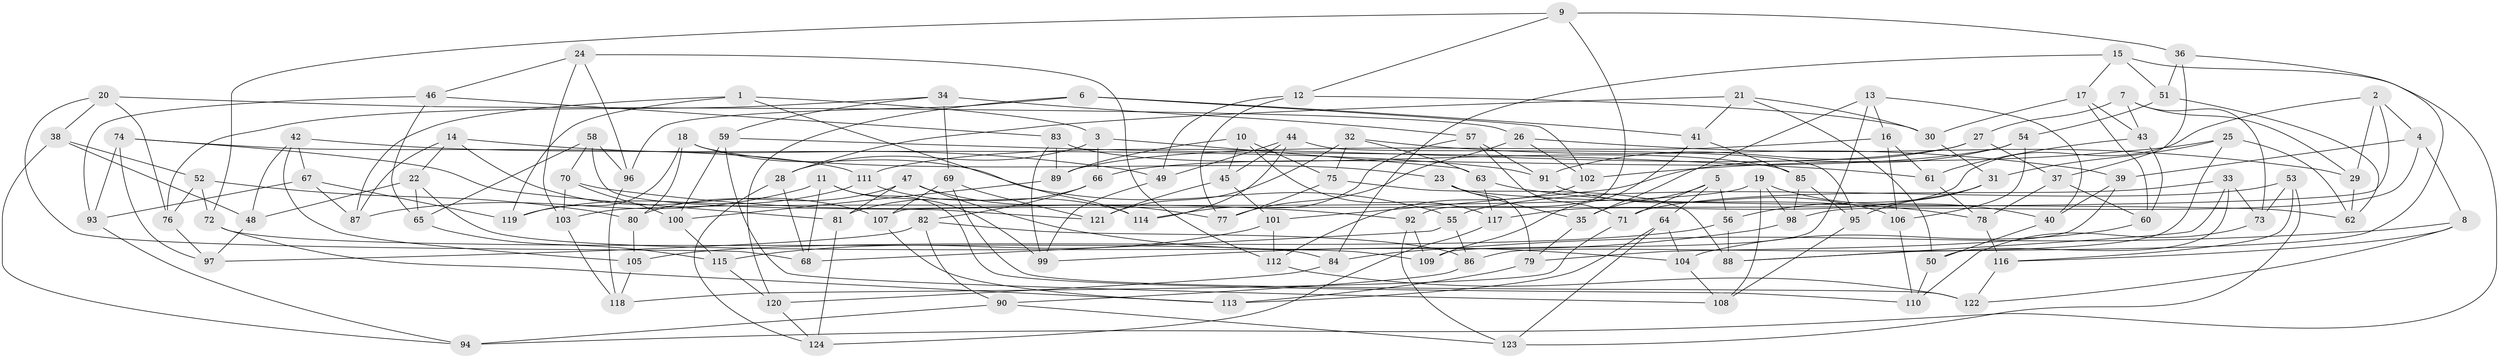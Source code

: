 // Generated by graph-tools (version 1.1) at 2025/26/03/09/25 03:26:58]
// undirected, 124 vertices, 248 edges
graph export_dot {
graph [start="1"]
  node [color=gray90,style=filled];
  1;
  2;
  3;
  4;
  5;
  6;
  7;
  8;
  9;
  10;
  11;
  12;
  13;
  14;
  15;
  16;
  17;
  18;
  19;
  20;
  21;
  22;
  23;
  24;
  25;
  26;
  27;
  28;
  29;
  30;
  31;
  32;
  33;
  34;
  35;
  36;
  37;
  38;
  39;
  40;
  41;
  42;
  43;
  44;
  45;
  46;
  47;
  48;
  49;
  50;
  51;
  52;
  53;
  54;
  55;
  56;
  57;
  58;
  59;
  60;
  61;
  62;
  63;
  64;
  65;
  66;
  67;
  68;
  69;
  70;
  71;
  72;
  73;
  74;
  75;
  76;
  77;
  78;
  79;
  80;
  81;
  82;
  83;
  84;
  85;
  86;
  87;
  88;
  89;
  90;
  91;
  92;
  93;
  94;
  95;
  96;
  97;
  98;
  99;
  100;
  101;
  102;
  103;
  104;
  105;
  106;
  107;
  108;
  109;
  110;
  111;
  112;
  113;
  114;
  115;
  116;
  117;
  118;
  119;
  120;
  121;
  122;
  123;
  124;
  1 -- 3;
  1 -- 119;
  1 -- 114;
  1 -- 87;
  2 -- 107;
  2 -- 4;
  2 -- 29;
  2 -- 117;
  3 -- 63;
  3 -- 66;
  3 -- 28;
  4 -- 39;
  4 -- 8;
  4 -- 98;
  5 -- 64;
  5 -- 56;
  5 -- 35;
  5 -- 71;
  6 -- 120;
  6 -- 96;
  6 -- 102;
  6 -- 41;
  7 -- 27;
  7 -- 73;
  7 -- 29;
  7 -- 43;
  8 -- 84;
  8 -- 116;
  8 -- 122;
  9 -- 72;
  9 -- 36;
  9 -- 92;
  9 -- 12;
  10 -- 45;
  10 -- 75;
  10 -- 89;
  10 -- 117;
  11 -- 99;
  11 -- 68;
  11 -- 110;
  11 -- 87;
  12 -- 77;
  12 -- 30;
  12 -- 49;
  13 -- 109;
  13 -- 16;
  13 -- 35;
  13 -- 40;
  14 -- 87;
  14 -- 22;
  14 -- 107;
  14 -- 49;
  15 -- 84;
  15 -- 51;
  15 -- 94;
  15 -- 17;
  16 -- 106;
  16 -- 61;
  16 -- 89;
  17 -- 30;
  17 -- 43;
  17 -- 60;
  18 -- 23;
  18 -- 80;
  18 -- 119;
  18 -- 55;
  19 -- 108;
  19 -- 98;
  19 -- 103;
  19 -- 40;
  20 -- 68;
  20 -- 26;
  20 -- 38;
  20 -- 76;
  21 -- 50;
  21 -- 30;
  21 -- 41;
  21 -- 28;
  22 -- 48;
  22 -- 109;
  22 -- 65;
  23 -- 79;
  23 -- 62;
  23 -- 35;
  24 -- 112;
  24 -- 46;
  24 -- 96;
  24 -- 103;
  25 -- 102;
  25 -- 31;
  25 -- 86;
  25 -- 62;
  26 -- 77;
  26 -- 29;
  26 -- 102;
  27 -- 91;
  27 -- 37;
  27 -- 111;
  28 -- 124;
  28 -- 68;
  29 -- 62;
  30 -- 31;
  31 -- 56;
  31 -- 95;
  32 -- 75;
  32 -- 39;
  32 -- 63;
  32 -- 121;
  33 -- 71;
  33 -- 88;
  33 -- 73;
  33 -- 50;
  34 -- 76;
  34 -- 57;
  34 -- 59;
  34 -- 69;
  35 -- 79;
  36 -- 51;
  36 -- 37;
  36 -- 88;
  37 -- 78;
  37 -- 60;
  38 -- 48;
  38 -- 52;
  38 -- 94;
  39 -- 40;
  39 -- 79;
  40 -- 50;
  41 -- 109;
  41 -- 85;
  42 -- 67;
  42 -- 48;
  42 -- 91;
  42 -- 105;
  43 -- 61;
  43 -- 60;
  44 -- 95;
  44 -- 49;
  44 -- 45;
  44 -- 114;
  45 -- 121;
  45 -- 101;
  46 -- 65;
  46 -- 83;
  46 -- 93;
  47 -- 81;
  47 -- 104;
  47 -- 77;
  47 -- 80;
  48 -- 97;
  49 -- 99;
  50 -- 110;
  51 -- 54;
  51 -- 62;
  52 -- 72;
  52 -- 80;
  52 -- 76;
  53 -- 55;
  53 -- 123;
  53 -- 116;
  53 -- 73;
  54 -- 66;
  54 -- 101;
  54 -- 106;
  55 -- 86;
  55 -- 68;
  56 -- 105;
  56 -- 88;
  57 -- 114;
  57 -- 71;
  57 -- 91;
  58 -- 121;
  58 -- 65;
  58 -- 96;
  58 -- 70;
  59 -- 108;
  59 -- 100;
  59 -- 61;
  60 -- 104;
  61 -- 78;
  63 -- 117;
  63 -- 78;
  64 -- 123;
  64 -- 113;
  64 -- 104;
  65 -- 115;
  66 -- 82;
  66 -- 81;
  67 -- 87;
  67 -- 93;
  67 -- 119;
  69 -- 122;
  69 -- 121;
  69 -- 107;
  70 -- 103;
  70 -- 92;
  70 -- 100;
  71 -- 118;
  72 -- 113;
  72 -- 84;
  73 -- 110;
  74 -- 93;
  74 -- 111;
  74 -- 97;
  74 -- 81;
  75 -- 77;
  75 -- 88;
  76 -- 97;
  78 -- 116;
  79 -- 113;
  80 -- 105;
  81 -- 124;
  82 -- 90;
  82 -- 86;
  82 -- 97;
  83 -- 89;
  83 -- 85;
  83 -- 99;
  84 -- 120;
  85 -- 95;
  85 -- 98;
  86 -- 90;
  89 -- 100;
  90 -- 123;
  90 -- 94;
  91 -- 106;
  92 -- 123;
  92 -- 109;
  93 -- 94;
  95 -- 108;
  96 -- 118;
  98 -- 99;
  100 -- 115;
  101 -- 115;
  101 -- 112;
  102 -- 112;
  103 -- 118;
  104 -- 108;
  105 -- 118;
  106 -- 110;
  107 -- 113;
  111 -- 119;
  111 -- 114;
  112 -- 122;
  115 -- 120;
  116 -- 122;
  117 -- 124;
  120 -- 124;
}
